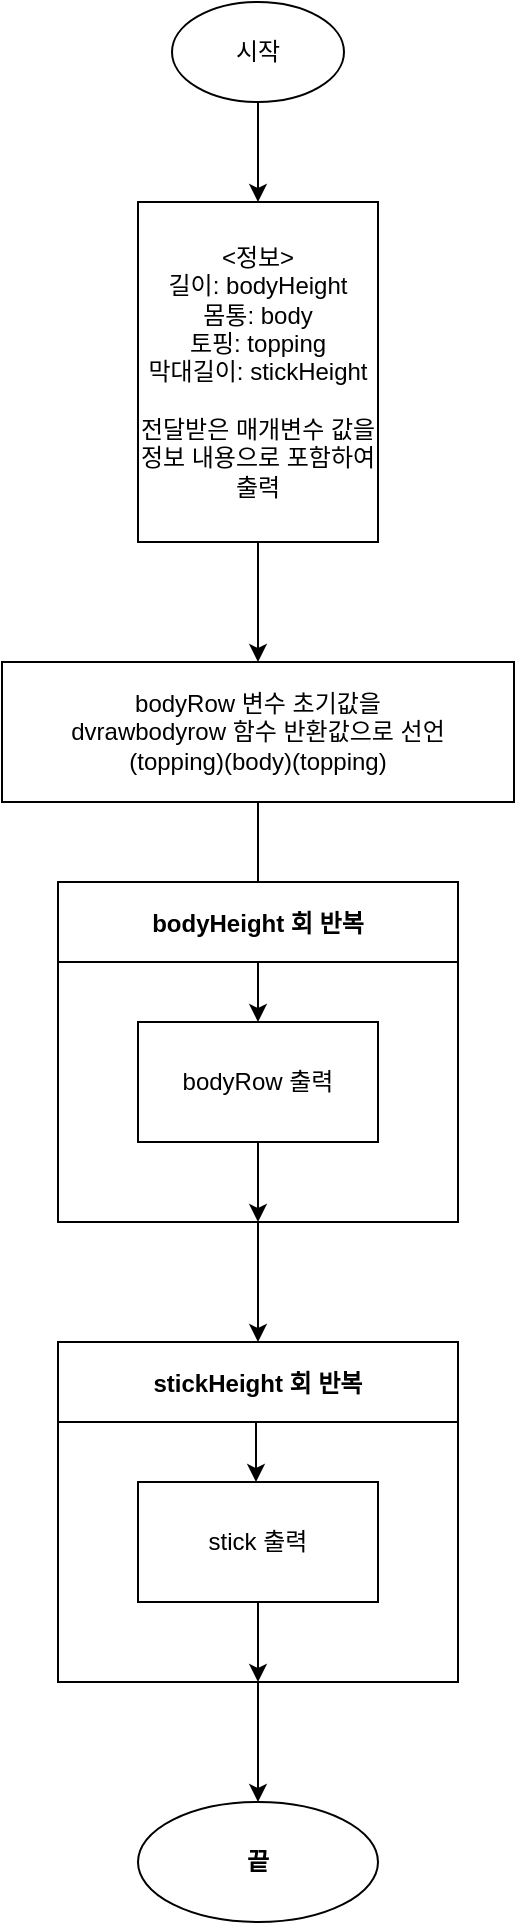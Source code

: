 <mxfile version="20.4.2" type="device"><diagram id="C5RBs43oDa-KdzZeNtuy" name="Page-1"><mxGraphModel dx="830" dy="700" grid="1" gridSize="10" guides="1" tooltips="1" connect="1" arrows="1" fold="1" page="1" pageScale="1" pageWidth="827" pageHeight="1169" math="0" shadow="0"><root><mxCell id="WIyWlLk6GJQsqaUBKTNV-0"/><mxCell id="WIyWlLk6GJQsqaUBKTNV-1" parent="WIyWlLk6GJQsqaUBKTNV-0"/><mxCell id="Ti5EVRzspjs3EVje0yTj-2" value="" style="edgeStyle=orthogonalEdgeStyle;rounded=0;orthogonalLoop=1;jettySize=auto;html=1;" edge="1" parent="WIyWlLk6GJQsqaUBKTNV-1" source="Ti5EVRzspjs3EVje0yTj-0" target="Ti5EVRzspjs3EVje0yTj-1"><mxGeometry relative="1" as="geometry"/></mxCell><mxCell id="Ti5EVRzspjs3EVje0yTj-0" value="시작" style="ellipse;whiteSpace=wrap;html=1;" vertex="1" parent="WIyWlLk6GJQsqaUBKTNV-1"><mxGeometry x="371" width="86" height="50" as="geometry"/></mxCell><mxCell id="Ti5EVRzspjs3EVje0yTj-4" value="" style="edgeStyle=orthogonalEdgeStyle;rounded=0;orthogonalLoop=1;jettySize=auto;html=1;" edge="1" parent="WIyWlLk6GJQsqaUBKTNV-1" source="Ti5EVRzspjs3EVje0yTj-1" target="Ti5EVRzspjs3EVje0yTj-3"><mxGeometry relative="1" as="geometry"/></mxCell><mxCell id="Ti5EVRzspjs3EVje0yTj-1" value="&amp;lt;정보&amp;gt;&lt;br&gt;길이: bodyHeight&lt;br&gt;몸통: body&lt;br&gt;토핑: topping&lt;br&gt;막대길이: stickHeight&lt;br&gt;&lt;br&gt;전달받은 매개변수 값을 정보 내용으로 포함하여 출력" style="whiteSpace=wrap;html=1;" vertex="1" parent="WIyWlLk6GJQsqaUBKTNV-1"><mxGeometry x="354" y="100" width="120" height="170" as="geometry"/></mxCell><mxCell id="Ti5EVRzspjs3EVje0yTj-6" value="" style="edgeStyle=orthogonalEdgeStyle;rounded=0;orthogonalLoop=1;jettySize=auto;html=1;" edge="1" parent="WIyWlLk6GJQsqaUBKTNV-1" source="Ti5EVRzspjs3EVje0yTj-3"><mxGeometry relative="1" as="geometry"><mxPoint x="414" y="450" as="targetPoint"/></mxGeometry></mxCell><mxCell id="Ti5EVRzspjs3EVje0yTj-3" value="bodyRow 변수 초기값을&lt;br&gt;dvrawbodyrow 함수 반환값으로 선언&lt;br&gt;(topping)(body)(topping)" style="whiteSpace=wrap;html=1;" vertex="1" parent="WIyWlLk6GJQsqaUBKTNV-1"><mxGeometry x="286" y="330" width="256" height="70" as="geometry"/></mxCell><mxCell id="Ti5EVRzspjs3EVje0yTj-14" value="" style="edgeStyle=orthogonalEdgeStyle;rounded=0;orthogonalLoop=1;jettySize=auto;html=1;" edge="1" parent="WIyWlLk6GJQsqaUBKTNV-1" source="Ti5EVRzspjs3EVje0yTj-7" target="Ti5EVRzspjs3EVje0yTj-11"><mxGeometry relative="1" as="geometry"/></mxCell><mxCell id="Ti5EVRzspjs3EVje0yTj-7" value="bodyHeight 회 반복" style="swimlane;startSize=40;" vertex="1" parent="WIyWlLk6GJQsqaUBKTNV-1"><mxGeometry x="314" y="440" width="200" height="170" as="geometry"/></mxCell><mxCell id="Ti5EVRzspjs3EVje0yTj-8" value="bodyRow 출력" style="rounded=0;whiteSpace=wrap;html=1;" vertex="1" parent="Ti5EVRzspjs3EVje0yTj-7"><mxGeometry x="40" y="70" width="120" height="60" as="geometry"/></mxCell><mxCell id="Ti5EVRzspjs3EVje0yTj-10" value="" style="endArrow=classic;html=1;rounded=0;entryX=0.5;entryY=1;entryDx=0;entryDy=0;" edge="1" parent="Ti5EVRzspjs3EVje0yTj-7" target="Ti5EVRzspjs3EVje0yTj-7"><mxGeometry width="50" height="50" relative="1" as="geometry"><mxPoint x="100" y="130" as="sourcePoint"/><mxPoint x="150" y="80" as="targetPoint"/></mxGeometry></mxCell><mxCell id="Ti5EVRzspjs3EVje0yTj-9" value="" style="endArrow=classic;html=1;rounded=0;entryX=0.5;entryY=0;entryDx=0;entryDy=0;" edge="1" parent="WIyWlLk6GJQsqaUBKTNV-1" target="Ti5EVRzspjs3EVje0yTj-8"><mxGeometry width="50" height="50" relative="1" as="geometry"><mxPoint x="414" y="480" as="sourcePoint"/><mxPoint x="440" y="460" as="targetPoint"/></mxGeometry></mxCell><mxCell id="Ti5EVRzspjs3EVje0yTj-21" value="" style="edgeStyle=orthogonalEdgeStyle;rounded=0;orthogonalLoop=1;jettySize=auto;html=1;" edge="1" parent="WIyWlLk6GJQsqaUBKTNV-1" source="Ti5EVRzspjs3EVje0yTj-11" target="Ti5EVRzspjs3EVje0yTj-20"><mxGeometry relative="1" as="geometry"/></mxCell><mxCell id="Ti5EVRzspjs3EVje0yTj-11" value="stickHeight 회 반복" style="swimlane;startSize=40;" vertex="1" parent="WIyWlLk6GJQsqaUBKTNV-1"><mxGeometry x="314" y="670" width="200" height="170" as="geometry"/></mxCell><mxCell id="Ti5EVRzspjs3EVje0yTj-12" value="stick 출력" style="rounded=0;whiteSpace=wrap;html=1;" vertex="1" parent="Ti5EVRzspjs3EVje0yTj-11"><mxGeometry x="40" y="70" width="120" height="60" as="geometry"/></mxCell><mxCell id="Ti5EVRzspjs3EVje0yTj-13" value="" style="endArrow=classic;html=1;rounded=0;entryX=0.5;entryY=1;entryDx=0;entryDy=0;" edge="1" parent="Ti5EVRzspjs3EVje0yTj-11" target="Ti5EVRzspjs3EVje0yTj-11"><mxGeometry width="50" height="50" relative="1" as="geometry"><mxPoint x="100" y="130" as="sourcePoint"/><mxPoint x="150" y="80" as="targetPoint"/></mxGeometry></mxCell><mxCell id="Ti5EVRzspjs3EVje0yTj-17" value="" style="endArrow=classic;html=1;rounded=0;entryX=0.5;entryY=0;entryDx=0;entryDy=0;" edge="1" parent="Ti5EVRzspjs3EVje0yTj-11"><mxGeometry width="50" height="50" relative="1" as="geometry"><mxPoint x="99" y="40" as="sourcePoint"/><mxPoint x="99" y="70" as="targetPoint"/></mxGeometry></mxCell><mxCell id="Ti5EVRzspjs3EVje0yTj-20" value="끝" style="ellipse;whiteSpace=wrap;html=1;fontStyle=1;startSize=40;" vertex="1" parent="WIyWlLk6GJQsqaUBKTNV-1"><mxGeometry x="354" y="900" width="120" height="60" as="geometry"/></mxCell></root></mxGraphModel></diagram></mxfile>